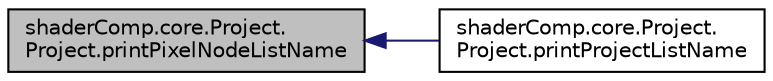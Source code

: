 digraph "shaderComp.core.Project.Project.printPixelNodeListName"
{
  edge [fontname="Helvetica",fontsize="10",labelfontname="Helvetica",labelfontsize="10"];
  node [fontname="Helvetica",fontsize="10",shape=record];
  rankdir="LR";
  Node1 [label="shaderComp.core.Project.\lProject.printPixelNodeListName",height=0.2,width=0.4,color="black", fillcolor="grey75", style="filled" fontcolor="black"];
  Node1 -> Node2 [dir="back",color="midnightblue",fontsize="10",style="solid",fontname="Helvetica"];
  Node2 [label="shaderComp.core.Project.\lProject.printProjectListName",height=0.2,width=0.4,color="black", fillcolor="white", style="filled",URL="$classshader_comp_1_1core_1_1_project_1_1_project.html#a80afce135267c6b51ab844feb3b7ab79",tooltip="Print the list of nodes (using their names) added to each box of the project. "];
}
